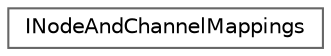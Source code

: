 digraph "Graphical Class Hierarchy"
{
 // INTERACTIVE_SVG=YES
 // LATEX_PDF_SIZE
  bgcolor="transparent";
  edge [fontname=Helvetica,fontsize=10,labelfontname=Helvetica,labelfontsize=10];
  node [fontname=Helvetica,fontsize=10,shape=box,height=0.2,width=0.4];
  rankdir="LR";
  Node0 [id="Node000000",label="INodeAndChannelMappings",height=0.2,width=0.4,color="grey40", fillcolor="white", style="filled",URL="$d4/df0/classINodeAndChannelMappings.html",tooltip=" "];
}
